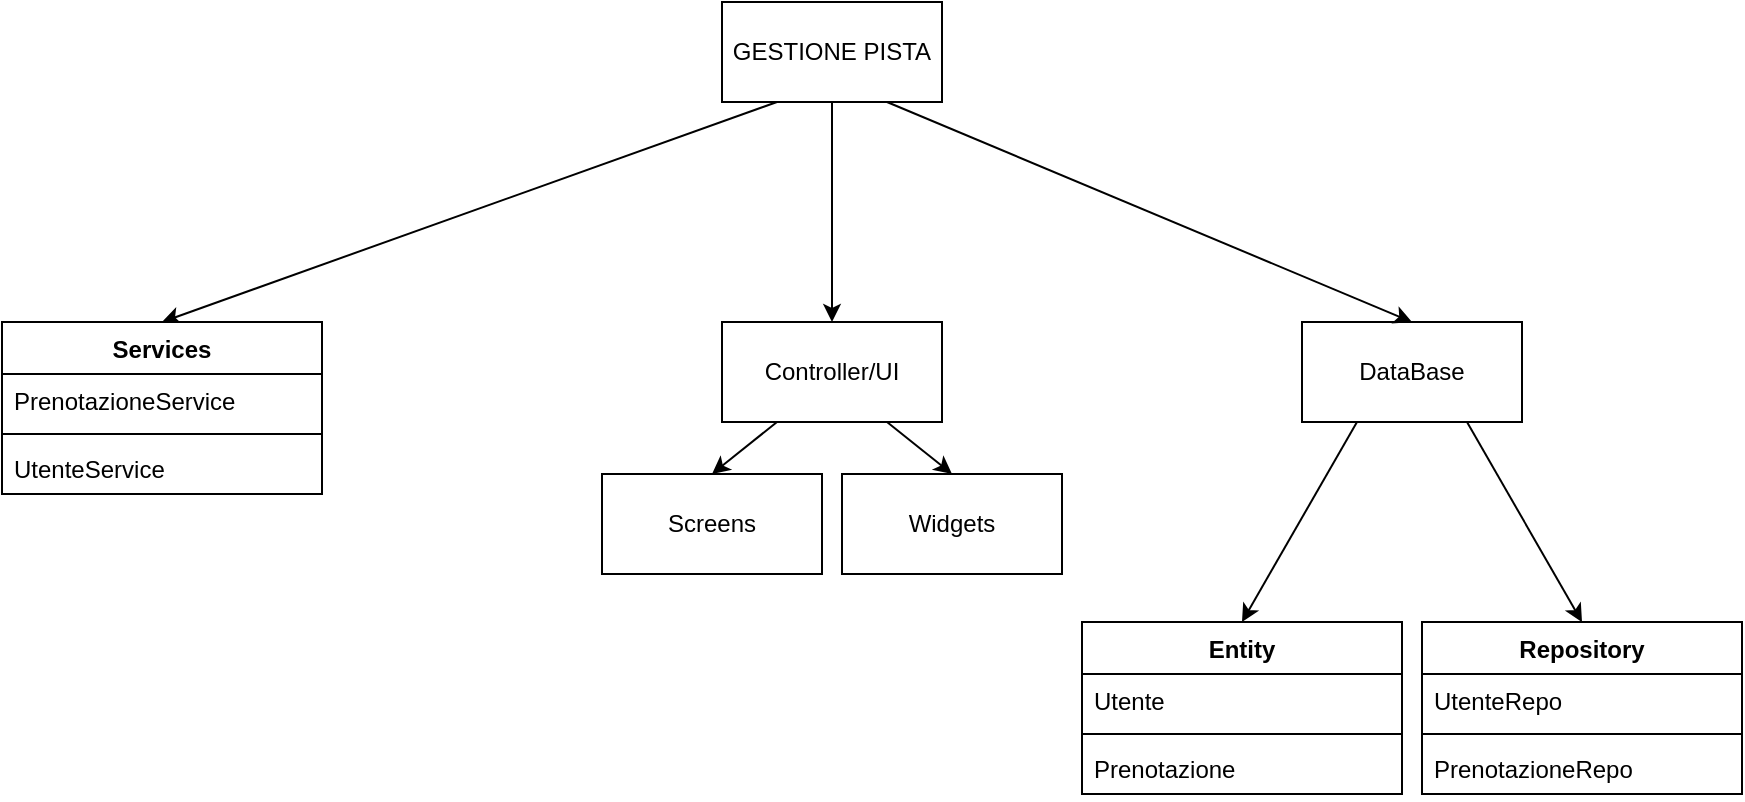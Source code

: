 <mxfile version="22.0.8" type="device">
  <diagram name="Page-1" id="QBLcrD_YiLlJ2xTcE_ko">
    <mxGraphModel dx="1434" dy="794" grid="1" gridSize="10" guides="1" tooltips="1" connect="1" arrows="1" fold="1" page="1" pageScale="1" pageWidth="850" pageHeight="1100" math="0" shadow="0">
      <root>
        <mxCell id="0" />
        <mxCell id="1" parent="0" />
        <mxCell id="MhHgZTqLBcH2KSAH1Pfo-6" value="GESTIONE PISTA" style="html=1;whiteSpace=wrap;" vertex="1" parent="1">
          <mxGeometry x="370" y="20" width="110" height="50" as="geometry" />
        </mxCell>
        <mxCell id="MhHgZTqLBcH2KSAH1Pfo-9" value="Controller/UI" style="html=1;whiteSpace=wrap;" vertex="1" parent="1">
          <mxGeometry x="370" y="180" width="110" height="50" as="geometry" />
        </mxCell>
        <mxCell id="MhHgZTqLBcH2KSAH1Pfo-10" value="&lt;div&gt;DataBase&lt;/div&gt;" style="html=1;whiteSpace=wrap;" vertex="1" parent="1">
          <mxGeometry x="660" y="180" width="110" height="50" as="geometry" />
        </mxCell>
        <mxCell id="MhHgZTqLBcH2KSAH1Pfo-11" value="" style="endArrow=classic;html=1;rounded=0;entryX=0.5;entryY=0;entryDx=0;entryDy=0;exitX=0.5;exitY=1;exitDx=0;exitDy=0;" edge="1" parent="1" source="MhHgZTqLBcH2KSAH1Pfo-6" target="MhHgZTqLBcH2KSAH1Pfo-9">
          <mxGeometry width="50" height="50" relative="1" as="geometry">
            <mxPoint x="400" y="440" as="sourcePoint" />
            <mxPoint x="450" y="390" as="targetPoint" />
          </mxGeometry>
        </mxCell>
        <mxCell id="MhHgZTqLBcH2KSAH1Pfo-12" value="" style="endArrow=classic;html=1;rounded=0;entryX=0.5;entryY=0;entryDx=0;entryDy=0;exitX=0.75;exitY=1;exitDx=0;exitDy=0;" edge="1" parent="1" source="MhHgZTqLBcH2KSAH1Pfo-6" target="MhHgZTqLBcH2KSAH1Pfo-10">
          <mxGeometry width="50" height="50" relative="1" as="geometry">
            <mxPoint x="400" y="440" as="sourcePoint" />
            <mxPoint x="450" y="390" as="targetPoint" />
          </mxGeometry>
        </mxCell>
        <mxCell id="MhHgZTqLBcH2KSAH1Pfo-13" value="" style="endArrow=classic;html=1;rounded=0;entryX=0.5;entryY=0;entryDx=0;entryDy=0;exitX=0.25;exitY=1;exitDx=0;exitDy=0;" edge="1" parent="1" source="MhHgZTqLBcH2KSAH1Pfo-6" target="MhHgZTqLBcH2KSAH1Pfo-14">
          <mxGeometry width="50" height="50" relative="1" as="geometry">
            <mxPoint x="400" y="440" as="sourcePoint" />
            <mxPoint x="155" y="180" as="targetPoint" />
          </mxGeometry>
        </mxCell>
        <mxCell id="MhHgZTqLBcH2KSAH1Pfo-14" value="Services" style="swimlane;fontStyle=1;align=center;verticalAlign=top;childLayout=stackLayout;horizontal=1;startSize=26;horizontalStack=0;resizeParent=1;resizeParentMax=0;resizeLast=0;collapsible=1;marginBottom=0;whiteSpace=wrap;html=1;" vertex="1" parent="1">
          <mxGeometry x="10" y="180" width="160" height="86" as="geometry" />
        </mxCell>
        <mxCell id="MhHgZTqLBcH2KSAH1Pfo-15" value="PrenotazioneService" style="text;strokeColor=none;fillColor=none;align=left;verticalAlign=top;spacingLeft=4;spacingRight=4;overflow=hidden;rotatable=0;points=[[0,0.5],[1,0.5]];portConstraint=eastwest;whiteSpace=wrap;html=1;" vertex="1" parent="MhHgZTqLBcH2KSAH1Pfo-14">
          <mxGeometry y="26" width="160" height="26" as="geometry" />
        </mxCell>
        <mxCell id="MhHgZTqLBcH2KSAH1Pfo-16" value="" style="line;strokeWidth=1;fillColor=none;align=left;verticalAlign=middle;spacingTop=-1;spacingLeft=3;spacingRight=3;rotatable=0;labelPosition=right;points=[];portConstraint=eastwest;strokeColor=inherit;" vertex="1" parent="MhHgZTqLBcH2KSAH1Pfo-14">
          <mxGeometry y="52" width="160" height="8" as="geometry" />
        </mxCell>
        <mxCell id="MhHgZTqLBcH2KSAH1Pfo-17" value="UtenteService" style="text;strokeColor=none;fillColor=none;align=left;verticalAlign=top;spacingLeft=4;spacingRight=4;overflow=hidden;rotatable=0;points=[[0,0.5],[1,0.5]];portConstraint=eastwest;whiteSpace=wrap;html=1;" vertex="1" parent="MhHgZTqLBcH2KSAH1Pfo-14">
          <mxGeometry y="60" width="160" height="26" as="geometry" />
        </mxCell>
        <mxCell id="MhHgZTqLBcH2KSAH1Pfo-18" value="&lt;div&gt;Screens&lt;/div&gt;" style="html=1;whiteSpace=wrap;" vertex="1" parent="1">
          <mxGeometry x="310" y="256" width="110" height="50" as="geometry" />
        </mxCell>
        <mxCell id="MhHgZTqLBcH2KSAH1Pfo-19" value="Widgets" style="html=1;whiteSpace=wrap;" vertex="1" parent="1">
          <mxGeometry x="430" y="256" width="110" height="50" as="geometry" />
        </mxCell>
        <mxCell id="MhHgZTqLBcH2KSAH1Pfo-20" value="" style="endArrow=classic;html=1;rounded=0;entryX=0.5;entryY=0;entryDx=0;entryDy=0;exitX=0.25;exitY=1;exitDx=0;exitDy=0;" edge="1" parent="1" source="MhHgZTqLBcH2KSAH1Pfo-9" target="MhHgZTqLBcH2KSAH1Pfo-18">
          <mxGeometry width="50" height="50" relative="1" as="geometry">
            <mxPoint x="360" y="480" as="sourcePoint" />
            <mxPoint x="410" y="430" as="targetPoint" />
          </mxGeometry>
        </mxCell>
        <mxCell id="MhHgZTqLBcH2KSAH1Pfo-21" value="" style="endArrow=classic;html=1;rounded=0;entryX=0.5;entryY=0;entryDx=0;entryDy=0;exitX=0.75;exitY=1;exitDx=0;exitDy=0;" edge="1" parent="1" source="MhHgZTqLBcH2KSAH1Pfo-9" target="MhHgZTqLBcH2KSAH1Pfo-19">
          <mxGeometry width="50" height="50" relative="1" as="geometry">
            <mxPoint x="360" y="480" as="sourcePoint" />
            <mxPoint x="410" y="430" as="targetPoint" />
          </mxGeometry>
        </mxCell>
        <mxCell id="MhHgZTqLBcH2KSAH1Pfo-27" value="Entity" style="swimlane;fontStyle=1;align=center;verticalAlign=top;childLayout=stackLayout;horizontal=1;startSize=26;horizontalStack=0;resizeParent=1;resizeParentMax=0;resizeLast=0;collapsible=1;marginBottom=0;whiteSpace=wrap;html=1;" vertex="1" parent="1">
          <mxGeometry x="550" y="330" width="160" height="86" as="geometry" />
        </mxCell>
        <mxCell id="MhHgZTqLBcH2KSAH1Pfo-28" value="Utente" style="text;strokeColor=none;fillColor=none;align=left;verticalAlign=top;spacingLeft=4;spacingRight=4;overflow=hidden;rotatable=0;points=[[0,0.5],[1,0.5]];portConstraint=eastwest;whiteSpace=wrap;html=1;" vertex="1" parent="MhHgZTqLBcH2KSAH1Pfo-27">
          <mxGeometry y="26" width="160" height="26" as="geometry" />
        </mxCell>
        <mxCell id="MhHgZTqLBcH2KSAH1Pfo-29" value="" style="line;strokeWidth=1;fillColor=none;align=left;verticalAlign=middle;spacingTop=-1;spacingLeft=3;spacingRight=3;rotatable=0;labelPosition=right;points=[];portConstraint=eastwest;strokeColor=inherit;" vertex="1" parent="MhHgZTqLBcH2KSAH1Pfo-27">
          <mxGeometry y="52" width="160" height="8" as="geometry" />
        </mxCell>
        <mxCell id="MhHgZTqLBcH2KSAH1Pfo-30" value="Prenotazione" style="text;strokeColor=none;fillColor=none;align=left;verticalAlign=top;spacingLeft=4;spacingRight=4;overflow=hidden;rotatable=0;points=[[0,0.5],[1,0.5]];portConstraint=eastwest;whiteSpace=wrap;html=1;" vertex="1" parent="MhHgZTqLBcH2KSAH1Pfo-27">
          <mxGeometry y="60" width="160" height="26" as="geometry" />
        </mxCell>
        <mxCell id="MhHgZTqLBcH2KSAH1Pfo-31" value="Repository" style="swimlane;fontStyle=1;align=center;verticalAlign=top;childLayout=stackLayout;horizontal=1;startSize=26;horizontalStack=0;resizeParent=1;resizeParentMax=0;resizeLast=0;collapsible=1;marginBottom=0;whiteSpace=wrap;html=1;" vertex="1" parent="1">
          <mxGeometry x="720" y="330" width="160" height="86" as="geometry" />
        </mxCell>
        <mxCell id="MhHgZTqLBcH2KSAH1Pfo-32" value="UtenteRepo" style="text;strokeColor=none;fillColor=none;align=left;verticalAlign=top;spacingLeft=4;spacingRight=4;overflow=hidden;rotatable=0;points=[[0,0.5],[1,0.5]];portConstraint=eastwest;whiteSpace=wrap;html=1;" vertex="1" parent="MhHgZTqLBcH2KSAH1Pfo-31">
          <mxGeometry y="26" width="160" height="26" as="geometry" />
        </mxCell>
        <mxCell id="MhHgZTqLBcH2KSAH1Pfo-33" value="" style="line;strokeWidth=1;fillColor=none;align=left;verticalAlign=middle;spacingTop=-1;spacingLeft=3;spacingRight=3;rotatable=0;labelPosition=right;points=[];portConstraint=eastwest;strokeColor=inherit;" vertex="1" parent="MhHgZTqLBcH2KSAH1Pfo-31">
          <mxGeometry y="52" width="160" height="8" as="geometry" />
        </mxCell>
        <mxCell id="MhHgZTqLBcH2KSAH1Pfo-34" value="PrenotazioneRepo" style="text;strokeColor=none;fillColor=none;align=left;verticalAlign=top;spacingLeft=4;spacingRight=4;overflow=hidden;rotatable=0;points=[[0,0.5],[1,0.5]];portConstraint=eastwest;whiteSpace=wrap;html=1;" vertex="1" parent="MhHgZTqLBcH2KSAH1Pfo-31">
          <mxGeometry y="60" width="160" height="26" as="geometry" />
        </mxCell>
        <mxCell id="MhHgZTqLBcH2KSAH1Pfo-36" value="" style="endArrow=classic;html=1;rounded=0;entryX=0.5;entryY=0;entryDx=0;entryDy=0;exitX=0.25;exitY=1;exitDx=0;exitDy=0;" edge="1" parent="1" source="MhHgZTqLBcH2KSAH1Pfo-10" target="MhHgZTqLBcH2KSAH1Pfo-27">
          <mxGeometry width="50" height="50" relative="1" as="geometry">
            <mxPoint x="400" y="440" as="sourcePoint" />
            <mxPoint x="450" y="390" as="targetPoint" />
          </mxGeometry>
        </mxCell>
        <mxCell id="MhHgZTqLBcH2KSAH1Pfo-37" value="" style="endArrow=classic;html=1;rounded=0;entryX=0.5;entryY=0;entryDx=0;entryDy=0;exitX=0.75;exitY=1;exitDx=0;exitDy=0;" edge="1" parent="1" source="MhHgZTqLBcH2KSAH1Pfo-10" target="MhHgZTqLBcH2KSAH1Pfo-31">
          <mxGeometry width="50" height="50" relative="1" as="geometry">
            <mxPoint x="400" y="440" as="sourcePoint" />
            <mxPoint x="450" y="390" as="targetPoint" />
          </mxGeometry>
        </mxCell>
      </root>
    </mxGraphModel>
  </diagram>
</mxfile>
